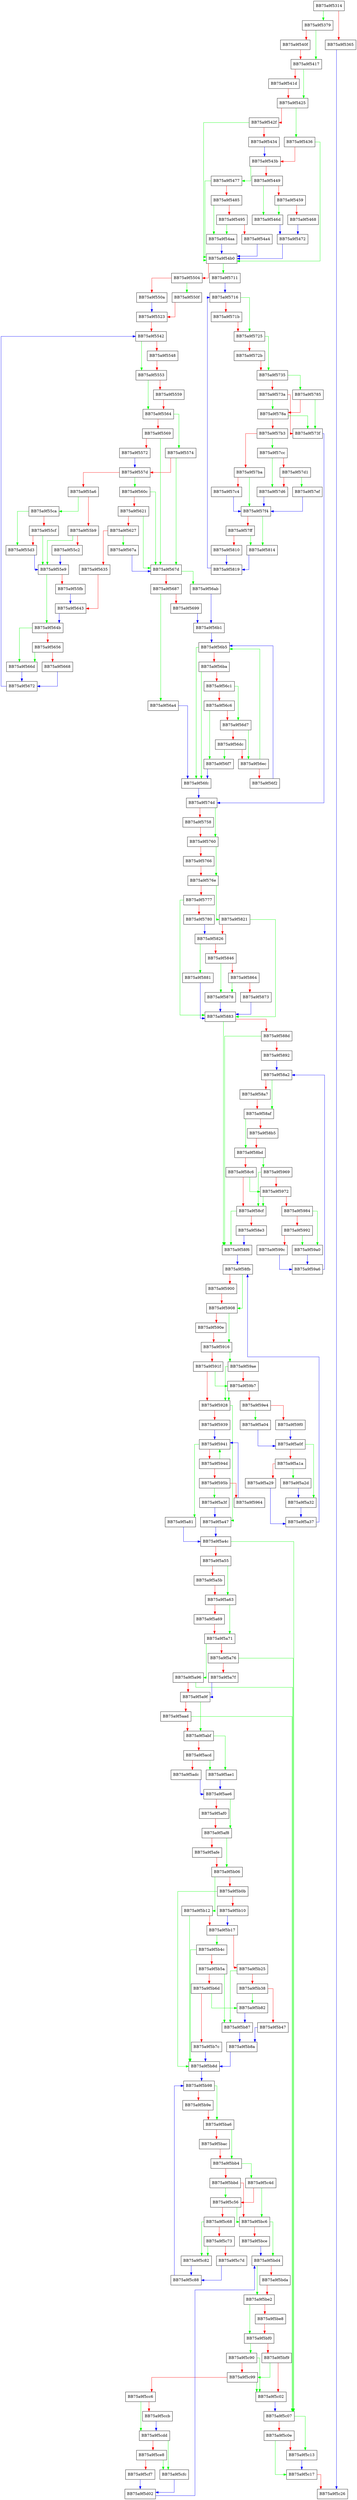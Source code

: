 digraph _Getffld {
  node [shape="box"];
  graph [splines=ortho];
  BB75a9f5314 -> BB75a9f5379 [color="green"];
  BB75a9f5314 -> BB75a9f5365 [color="red"];
  BB75a9f5365 -> BB75a9f5c26 [color="blue"];
  BB75a9f5379 -> BB75a9f5417 [color="green"];
  BB75a9f5379 -> BB75a9f540f [color="red"];
  BB75a9f540f -> BB75a9f5417 [color="red"];
  BB75a9f5417 -> BB75a9f5425 [color="green"];
  BB75a9f5417 -> BB75a9f541d [color="red"];
  BB75a9f541d -> BB75a9f5425 [color="red"];
  BB75a9f5425 -> BB75a9f5436 [color="green"];
  BB75a9f5425 -> BB75a9f542f [color="red"];
  BB75a9f542f -> BB75a9f54b0 [color="green"];
  BB75a9f542f -> BB75a9f5434 [color="red"];
  BB75a9f5434 -> BB75a9f543b [color="blue"];
  BB75a9f5436 -> BB75a9f54b0 [color="green"];
  BB75a9f5436 -> BB75a9f543b [color="red"];
  BB75a9f543b -> BB75a9f5477 [color="green"];
  BB75a9f543b -> BB75a9f5449 [color="red"];
  BB75a9f5449 -> BB75a9f546d [color="green"];
  BB75a9f5449 -> BB75a9f5459 [color="red"];
  BB75a9f5459 -> BB75a9f546d [color="green"];
  BB75a9f5459 -> BB75a9f5468 [color="red"];
  BB75a9f5468 -> BB75a9f5472 [color="blue"];
  BB75a9f546d -> BB75a9f5472 [color="blue"];
  BB75a9f5472 -> BB75a9f54b0 [color="blue"];
  BB75a9f5477 -> BB75a9f54b0 [color="green"];
  BB75a9f5477 -> BB75a9f5485 [color="red"];
  BB75a9f5485 -> BB75a9f54aa [color="green"];
  BB75a9f5485 -> BB75a9f5495 [color="red"];
  BB75a9f5495 -> BB75a9f54aa [color="green"];
  BB75a9f5495 -> BB75a9f54a4 [color="red"];
  BB75a9f54a4 -> BB75a9f54b0 [color="blue"];
  BB75a9f54aa -> BB75a9f54b0 [color="blue"];
  BB75a9f54b0 -> BB75a9f5711 [color="green"];
  BB75a9f54b0 -> BB75a9f5504 [color="red"];
  BB75a9f5504 -> BB75a9f550f [color="green"];
  BB75a9f5504 -> BB75a9f550a [color="red"];
  BB75a9f550a -> BB75a9f5523 [color="blue"];
  BB75a9f550f -> BB75a9f5523 [color="red"];
  BB75a9f5523 -> BB75a9f5542 [color="red"];
  BB75a9f5542 -> BB75a9f5553 [color="green"];
  BB75a9f5542 -> BB75a9f5548 [color="red"];
  BB75a9f5548 -> BB75a9f5553 [color="red"];
  BB75a9f5553 -> BB75a9f5564 [color="green"];
  BB75a9f5553 -> BB75a9f5559 [color="red"];
  BB75a9f5559 -> BB75a9f5564 [color="red"];
  BB75a9f5564 -> BB75a9f5574 [color="green"];
  BB75a9f5564 -> BB75a9f5569 [color="red"];
  BB75a9f5569 -> BB75a9f567d [color="green"];
  BB75a9f5569 -> BB75a9f5572 [color="red"];
  BB75a9f5572 -> BB75a9f557d [color="blue"];
  BB75a9f5574 -> BB75a9f567d [color="green"];
  BB75a9f5574 -> BB75a9f557d [color="red"];
  BB75a9f557d -> BB75a9f560c [color="green"];
  BB75a9f557d -> BB75a9f55a6 [color="red"];
  BB75a9f55a6 -> BB75a9f55ca [color="green"];
  BB75a9f55a6 -> BB75a9f55b9 [color="red"];
  BB75a9f55b9 -> BB75a9f55e9 [color="green"];
  BB75a9f55b9 -> BB75a9f55c2 [color="red"];
  BB75a9f55c2 -> BB75a9f55e9 [color="blue"];
  BB75a9f55ca -> BB75a9f55d3 [color="green"];
  BB75a9f55ca -> BB75a9f55cf [color="red"];
  BB75a9f55cf -> BB75a9f55e9 [color="green"];
  BB75a9f55cf -> BB75a9f55d3 [color="red"];
  BB75a9f55d3 -> BB75a9f55e9 [color="blue"];
  BB75a9f55e9 -> BB75a9f564b [color="green"];
  BB75a9f55e9 -> BB75a9f55fb [color="red"];
  BB75a9f55fb -> BB75a9f5643 [color="blue"];
  BB75a9f560c -> BB75a9f567d [color="green"];
  BB75a9f560c -> BB75a9f5621 [color="red"];
  BB75a9f5621 -> BB75a9f567d [color="green"];
  BB75a9f5621 -> BB75a9f5627 [color="red"];
  BB75a9f5627 -> BB75a9f567a [color="green"];
  BB75a9f5627 -> BB75a9f5635 [color="red"];
  BB75a9f5635 -> BB75a9f5643 [color="red"];
  BB75a9f5643 -> BB75a9f564b [color="blue"];
  BB75a9f564b -> BB75a9f566d [color="green"];
  BB75a9f564b -> BB75a9f5656 [color="red"];
  BB75a9f5656 -> BB75a9f566d [color="green"];
  BB75a9f5656 -> BB75a9f5668 [color="red"];
  BB75a9f5668 -> BB75a9f5672 [color="blue"];
  BB75a9f566d -> BB75a9f5672 [color="blue"];
  BB75a9f5672 -> BB75a9f5542 [color="blue"];
  BB75a9f567a -> BB75a9f567d [color="blue"];
  BB75a9f567d -> BB75a9f56ab [color="green"];
  BB75a9f567d -> BB75a9f5687 [color="red"];
  BB75a9f5687 -> BB75a9f56a4 [color="green"];
  BB75a9f5687 -> BB75a9f5699 [color="red"];
  BB75a9f5699 -> BB75a9f56b1 [color="blue"];
  BB75a9f56a4 -> BB75a9f56fc [color="blue"];
  BB75a9f56ab -> BB75a9f56b1 [color="blue"];
  BB75a9f56b1 -> BB75a9f56b5 [color="blue"];
  BB75a9f56b5 -> BB75a9f56fc [color="green"];
  BB75a9f56b5 -> BB75a9f56ba [color="red"];
  BB75a9f56ba -> BB75a9f56fc [color="green"];
  BB75a9f56ba -> BB75a9f56c1 [color="red"];
  BB75a9f56c1 -> BB75a9f56d7 [color="green"];
  BB75a9f56c1 -> BB75a9f56c6 [color="red"];
  BB75a9f56c6 -> BB75a9f56f7 [color="green"];
  BB75a9f56c6 -> BB75a9f56d7 [color="red"];
  BB75a9f56d7 -> BB75a9f56ec [color="green"];
  BB75a9f56d7 -> BB75a9f56dc [color="red"];
  BB75a9f56dc -> BB75a9f56f7 [color="green"];
  BB75a9f56dc -> BB75a9f56ec [color="red"];
  BB75a9f56ec -> BB75a9f56b5 [color="green"];
  BB75a9f56ec -> BB75a9f56f2 [color="red"];
  BB75a9f56f2 -> BB75a9f56b5 [color="blue"];
  BB75a9f56f7 -> BB75a9f56fc [color="blue"];
  BB75a9f56fc -> BB75a9f574d [color="blue"];
  BB75a9f5711 -> BB75a9f5716 [color="blue"];
  BB75a9f5716 -> BB75a9f5725 [color="green"];
  BB75a9f5716 -> BB75a9f571b [color="red"];
  BB75a9f571b -> BB75a9f5725 [color="red"];
  BB75a9f5725 -> BB75a9f5735 [color="green"];
  BB75a9f5725 -> BB75a9f572b [color="red"];
  BB75a9f572b -> BB75a9f5735 [color="red"];
  BB75a9f5735 -> BB75a9f5785 [color="green"];
  BB75a9f5735 -> BB75a9f573a [color="red"];
  BB75a9f573a -> BB75a9f578a [color="green"];
  BB75a9f573a -> BB75a9f573f [color="red"];
  BB75a9f573f -> BB75a9f574d [color="blue"];
  BB75a9f574d -> BB75a9f5760 [color="green"];
  BB75a9f574d -> BB75a9f5758 [color="red"];
  BB75a9f5758 -> BB75a9f5760 [color="red"];
  BB75a9f5760 -> BB75a9f576e [color="green"];
  BB75a9f5760 -> BB75a9f5766 [color="red"];
  BB75a9f5766 -> BB75a9f576e [color="red"];
  BB75a9f576e -> BB75a9f5821 [color="green"];
  BB75a9f576e -> BB75a9f5777 [color="red"];
  BB75a9f5777 -> BB75a9f5883 [color="green"];
  BB75a9f5777 -> BB75a9f5780 [color="red"];
  BB75a9f5780 -> BB75a9f5826 [color="blue"];
  BB75a9f5785 -> BB75a9f573f [color="green"];
  BB75a9f5785 -> BB75a9f578a [color="red"];
  BB75a9f578a -> BB75a9f573f [color="green"];
  BB75a9f578a -> BB75a9f57b3 [color="red"];
  BB75a9f57b3 -> BB75a9f57cc [color="green"];
  BB75a9f57b3 -> BB75a9f57ba [color="red"];
  BB75a9f57ba -> BB75a9f57f4 [color="green"];
  BB75a9f57ba -> BB75a9f57c4 [color="red"];
  BB75a9f57c4 -> BB75a9f57f4 [color="blue"];
  BB75a9f57cc -> BB75a9f57d6 [color="green"];
  BB75a9f57cc -> BB75a9f57d1 [color="red"];
  BB75a9f57d1 -> BB75a9f57ef [color="green"];
  BB75a9f57d1 -> BB75a9f57d6 [color="red"];
  BB75a9f57d6 -> BB75a9f57f4 [color="blue"];
  BB75a9f57ef -> BB75a9f57f4 [color="blue"];
  BB75a9f57f4 -> BB75a9f5814 [color="green"];
  BB75a9f57f4 -> BB75a9f57ff [color="red"];
  BB75a9f57ff -> BB75a9f5814 [color="green"];
  BB75a9f57ff -> BB75a9f5810 [color="red"];
  BB75a9f5810 -> BB75a9f5819 [color="blue"];
  BB75a9f5814 -> BB75a9f5819 [color="blue"];
  BB75a9f5819 -> BB75a9f5716 [color="blue"];
  BB75a9f5821 -> BB75a9f5883 [color="green"];
  BB75a9f5821 -> BB75a9f5826 [color="red"];
  BB75a9f5826 -> BB75a9f5881 [color="green"];
  BB75a9f5826 -> BB75a9f5846 [color="red"];
  BB75a9f5846 -> BB75a9f5878 [color="green"];
  BB75a9f5846 -> BB75a9f5864 [color="red"];
  BB75a9f5864 -> BB75a9f5878 [color="green"];
  BB75a9f5864 -> BB75a9f5873 [color="red"];
  BB75a9f5873 -> BB75a9f5883 [color="blue"];
  BB75a9f5878 -> BB75a9f5883 [color="blue"];
  BB75a9f5881 -> BB75a9f5883 [color="blue"];
  BB75a9f5883 -> BB75a9f58f6 [color="green"];
  BB75a9f5883 -> BB75a9f588d [color="red"];
  BB75a9f588d -> BB75a9f58f6 [color="green"];
  BB75a9f588d -> BB75a9f5892 [color="red"];
  BB75a9f5892 -> BB75a9f58a2 [color="blue"];
  BB75a9f58a2 -> BB75a9f58af [color="green"];
  BB75a9f58a2 -> BB75a9f58a7 [color="red"];
  BB75a9f58a7 -> BB75a9f58af [color="red"];
  BB75a9f58af -> BB75a9f58bd [color="green"];
  BB75a9f58af -> BB75a9f58b5 [color="red"];
  BB75a9f58b5 -> BB75a9f58bd [color="red"];
  BB75a9f58bd -> BB75a9f5969 [color="green"];
  BB75a9f58bd -> BB75a9f58c6 [color="red"];
  BB75a9f58c6 -> BB75a9f5972 [color="green"];
  BB75a9f58c6 -> BB75a9f58cf [color="red"];
  BB75a9f58cf -> BB75a9f58f6 [color="green"];
  BB75a9f58cf -> BB75a9f58e3 [color="red"];
  BB75a9f58e3 -> BB75a9f58f6 [color="blue"];
  BB75a9f58f6 -> BB75a9f58fb [color="blue"];
  BB75a9f58fb -> BB75a9f5908 [color="green"];
  BB75a9f58fb -> BB75a9f5900 [color="red"];
  BB75a9f5900 -> BB75a9f5908 [color="red"];
  BB75a9f5908 -> BB75a9f5916 [color="green"];
  BB75a9f5908 -> BB75a9f590e [color="red"];
  BB75a9f590e -> BB75a9f5916 [color="red"];
  BB75a9f5916 -> BB75a9f59ae [color="green"];
  BB75a9f5916 -> BB75a9f591f [color="red"];
  BB75a9f591f -> BB75a9f59b7 [color="green"];
  BB75a9f591f -> BB75a9f5928 [color="red"];
  BB75a9f5928 -> BB75a9f5a47 [color="green"];
  BB75a9f5928 -> BB75a9f5939 [color="red"];
  BB75a9f5939 -> BB75a9f5941 [color="blue"];
  BB75a9f5941 -> BB75a9f5a81 [color="green"];
  BB75a9f5941 -> BB75a9f594d [color="red"];
  BB75a9f594d -> BB75a9f5941 [color="green"];
  BB75a9f594d -> BB75a9f595b [color="red"];
  BB75a9f595b -> BB75a9f5a3f [color="green"];
  BB75a9f595b -> BB75a9f5964 [color="red"];
  BB75a9f5964 -> BB75a9f5941 [color="blue"];
  BB75a9f5969 -> BB75a9f58cf [color="green"];
  BB75a9f5969 -> BB75a9f5972 [color="red"];
  BB75a9f5972 -> BB75a9f58cf [color="green"];
  BB75a9f5972 -> BB75a9f5984 [color="red"];
  BB75a9f5984 -> BB75a9f59a0 [color="green"];
  BB75a9f5984 -> BB75a9f5992 [color="red"];
  BB75a9f5992 -> BB75a9f59a0 [color="green"];
  BB75a9f5992 -> BB75a9f599c [color="red"];
  BB75a9f599c -> BB75a9f59a6 [color="blue"];
  BB75a9f59a0 -> BB75a9f59a6 [color="blue"];
  BB75a9f59a6 -> BB75a9f58a2 [color="blue"];
  BB75a9f59ae -> BB75a9f5928 [color="green"];
  BB75a9f59ae -> BB75a9f59b7 [color="red"];
  BB75a9f59b7 -> BB75a9f5928 [color="green"];
  BB75a9f59b7 -> BB75a9f59e4 [color="red"];
  BB75a9f59e4 -> BB75a9f5a04 [color="green"];
  BB75a9f59e4 -> BB75a9f59f0 [color="red"];
  BB75a9f59f0 -> BB75a9f5a0f [color="blue"];
  BB75a9f5a04 -> BB75a9f5a0f [color="blue"];
  BB75a9f5a0f -> BB75a9f5a32 [color="green"];
  BB75a9f5a0f -> BB75a9f5a1a [color="red"];
  BB75a9f5a1a -> BB75a9f5a2d [color="green"];
  BB75a9f5a1a -> BB75a9f5a29 [color="red"];
  BB75a9f5a29 -> BB75a9f5a37 [color="blue"];
  BB75a9f5a2d -> BB75a9f5a32 [color="blue"];
  BB75a9f5a32 -> BB75a9f5a37 [color="blue"];
  BB75a9f5a37 -> BB75a9f58fb [color="blue"];
  BB75a9f5a3f -> BB75a9f5a47 [color="blue"];
  BB75a9f5a47 -> BB75a9f5a4c [color="blue"];
  BB75a9f5a4c -> BB75a9f5c07 [color="green"];
  BB75a9f5a4c -> BB75a9f5a55 [color="red"];
  BB75a9f5a55 -> BB75a9f5a63 [color="green"];
  BB75a9f5a55 -> BB75a9f5a5b [color="red"];
  BB75a9f5a5b -> BB75a9f5a63 [color="red"];
  BB75a9f5a63 -> BB75a9f5a71 [color="green"];
  BB75a9f5a63 -> BB75a9f5a69 [color="red"];
  BB75a9f5a69 -> BB75a9f5a71 [color="red"];
  BB75a9f5a71 -> BB75a9f5a96 [color="green"];
  BB75a9f5a71 -> BB75a9f5a76 [color="red"];
  BB75a9f5a76 -> BB75a9f5c07 [color="green"];
  BB75a9f5a76 -> BB75a9f5a7f [color="red"];
  BB75a9f5a7f -> BB75a9f5a9f [color="blue"];
  BB75a9f5a81 -> BB75a9f5a4c [color="blue"];
  BB75a9f5a96 -> BB75a9f5c07 [color="green"];
  BB75a9f5a96 -> BB75a9f5a9f [color="red"];
  BB75a9f5a9f -> BB75a9f5abf [color="green"];
  BB75a9f5a9f -> BB75a9f5aad [color="red"];
  BB75a9f5aad -> BB75a9f5c07 [color="green"];
  BB75a9f5aad -> BB75a9f5abf [color="red"];
  BB75a9f5abf -> BB75a9f5ae1 [color="green"];
  BB75a9f5abf -> BB75a9f5acd [color="red"];
  BB75a9f5acd -> BB75a9f5ae1 [color="green"];
  BB75a9f5acd -> BB75a9f5adc [color="red"];
  BB75a9f5adc -> BB75a9f5ae6 [color="blue"];
  BB75a9f5ae1 -> BB75a9f5ae6 [color="blue"];
  BB75a9f5ae6 -> BB75a9f5af8 [color="green"];
  BB75a9f5ae6 -> BB75a9f5af0 [color="red"];
  BB75a9f5af0 -> BB75a9f5af8 [color="red"];
  BB75a9f5af8 -> BB75a9f5b06 [color="green"];
  BB75a9f5af8 -> BB75a9f5afe [color="red"];
  BB75a9f5afe -> BB75a9f5b06 [color="red"];
  BB75a9f5b06 -> BB75a9f5b12 [color="green"];
  BB75a9f5b06 -> BB75a9f5b0b [color="red"];
  BB75a9f5b0b -> BB75a9f5b8d [color="green"];
  BB75a9f5b0b -> BB75a9f5b10 [color="red"];
  BB75a9f5b10 -> BB75a9f5b17 [color="blue"];
  BB75a9f5b12 -> BB75a9f5b8d [color="green"];
  BB75a9f5b12 -> BB75a9f5b17 [color="red"];
  BB75a9f5b17 -> BB75a9f5b4c [color="green"];
  BB75a9f5b17 -> BB75a9f5b25 [color="red"];
  BB75a9f5b25 -> BB75a9f5b87 [color="green"];
  BB75a9f5b25 -> BB75a9f5b38 [color="red"];
  BB75a9f5b38 -> BB75a9f5b82 [color="green"];
  BB75a9f5b38 -> BB75a9f5b47 [color="red"];
  BB75a9f5b47 -> BB75a9f5b8a [color="blue"];
  BB75a9f5b4c -> BB75a9f5b8d [color="green"];
  BB75a9f5b4c -> BB75a9f5b5a [color="red"];
  BB75a9f5b5a -> BB75a9f5b87 [color="green"];
  BB75a9f5b5a -> BB75a9f5b6d [color="red"];
  BB75a9f5b6d -> BB75a9f5b82 [color="green"];
  BB75a9f5b6d -> BB75a9f5b7c [color="red"];
  BB75a9f5b7c -> BB75a9f5b8d [color="blue"];
  BB75a9f5b82 -> BB75a9f5b87 [color="blue"];
  BB75a9f5b87 -> BB75a9f5b8a [color="blue"];
  BB75a9f5b8a -> BB75a9f5b8d [color="blue"];
  BB75a9f5b8d -> BB75a9f5b98 [color="blue"];
  BB75a9f5b98 -> BB75a9f5ba6 [color="green"];
  BB75a9f5b98 -> BB75a9f5b9e [color="red"];
  BB75a9f5b9e -> BB75a9f5ba6 [color="red"];
  BB75a9f5ba6 -> BB75a9f5bb4 [color="green"];
  BB75a9f5ba6 -> BB75a9f5bac [color="red"];
  BB75a9f5bac -> BB75a9f5bb4 [color="red"];
  BB75a9f5bb4 -> BB75a9f5c4d [color="green"];
  BB75a9f5bb4 -> BB75a9f5bbd [color="red"];
  BB75a9f5bbd -> BB75a9f5c56 [color="green"];
  BB75a9f5bbd -> BB75a9f5bc6 [color="red"];
  BB75a9f5bc6 -> BB75a9f5bd4 [color="green"];
  BB75a9f5bc6 -> BB75a9f5bce [color="red"];
  BB75a9f5bce -> BB75a9f5bd4 [color="blue"];
  BB75a9f5bd4 -> BB75a9f5be2 [color="green"];
  BB75a9f5bd4 -> BB75a9f5bda [color="red"];
  BB75a9f5bda -> BB75a9f5be2 [color="red"];
  BB75a9f5be2 -> BB75a9f5bf0 [color="green"];
  BB75a9f5be2 -> BB75a9f5be8 [color="red"];
  BB75a9f5be8 -> BB75a9f5bf0 [color="red"];
  BB75a9f5bf0 -> BB75a9f5c90 [color="green"];
  BB75a9f5bf0 -> BB75a9f5bf9 [color="red"];
  BB75a9f5bf9 -> BB75a9f5c99 [color="green"];
  BB75a9f5bf9 -> BB75a9f5c02 [color="red"];
  BB75a9f5c02 -> BB75a9f5c07 [color="blue"];
  BB75a9f5c07 -> BB75a9f5c13 [color="green"];
  BB75a9f5c07 -> BB75a9f5c0e [color="red"];
  BB75a9f5c0e -> BB75a9f5c17 [color="green"];
  BB75a9f5c0e -> BB75a9f5c13 [color="red"];
  BB75a9f5c13 -> BB75a9f5c17 [color="blue"];
  BB75a9f5c17 -> BB75a9f5c26 [color="red"];
  BB75a9f5c4d -> BB75a9f5bc6 [color="green"];
  BB75a9f5c4d -> BB75a9f5c56 [color="red"];
  BB75a9f5c56 -> BB75a9f5bc6 [color="green"];
  BB75a9f5c56 -> BB75a9f5c68 [color="red"];
  BB75a9f5c68 -> BB75a9f5c82 [color="green"];
  BB75a9f5c68 -> BB75a9f5c73 [color="red"];
  BB75a9f5c73 -> BB75a9f5c82 [color="green"];
  BB75a9f5c73 -> BB75a9f5c7d [color="red"];
  BB75a9f5c7d -> BB75a9f5c88 [color="blue"];
  BB75a9f5c82 -> BB75a9f5c88 [color="blue"];
  BB75a9f5c88 -> BB75a9f5b98 [color="blue"];
  BB75a9f5c90 -> BB75a9f5c02 [color="green"];
  BB75a9f5c90 -> BB75a9f5c99 [color="red"];
  BB75a9f5c99 -> BB75a9f5c02 [color="green"];
  BB75a9f5c99 -> BB75a9f5cc6 [color="red"];
  BB75a9f5cc6 -> BB75a9f5cdd [color="green"];
  BB75a9f5cc6 -> BB75a9f5ccb [color="red"];
  BB75a9f5ccb -> BB75a9f5cdd [color="blue"];
  BB75a9f5cdd -> BB75a9f5cfc [color="green"];
  BB75a9f5cdd -> BB75a9f5ce8 [color="red"];
  BB75a9f5ce8 -> BB75a9f5cfc [color="green"];
  BB75a9f5ce8 -> BB75a9f5cf7 [color="red"];
  BB75a9f5cf7 -> BB75a9f5d02 [color="blue"];
  BB75a9f5cfc -> BB75a9f5d02 [color="blue"];
  BB75a9f5d02 -> BB75a9f5bd4 [color="blue"];
}